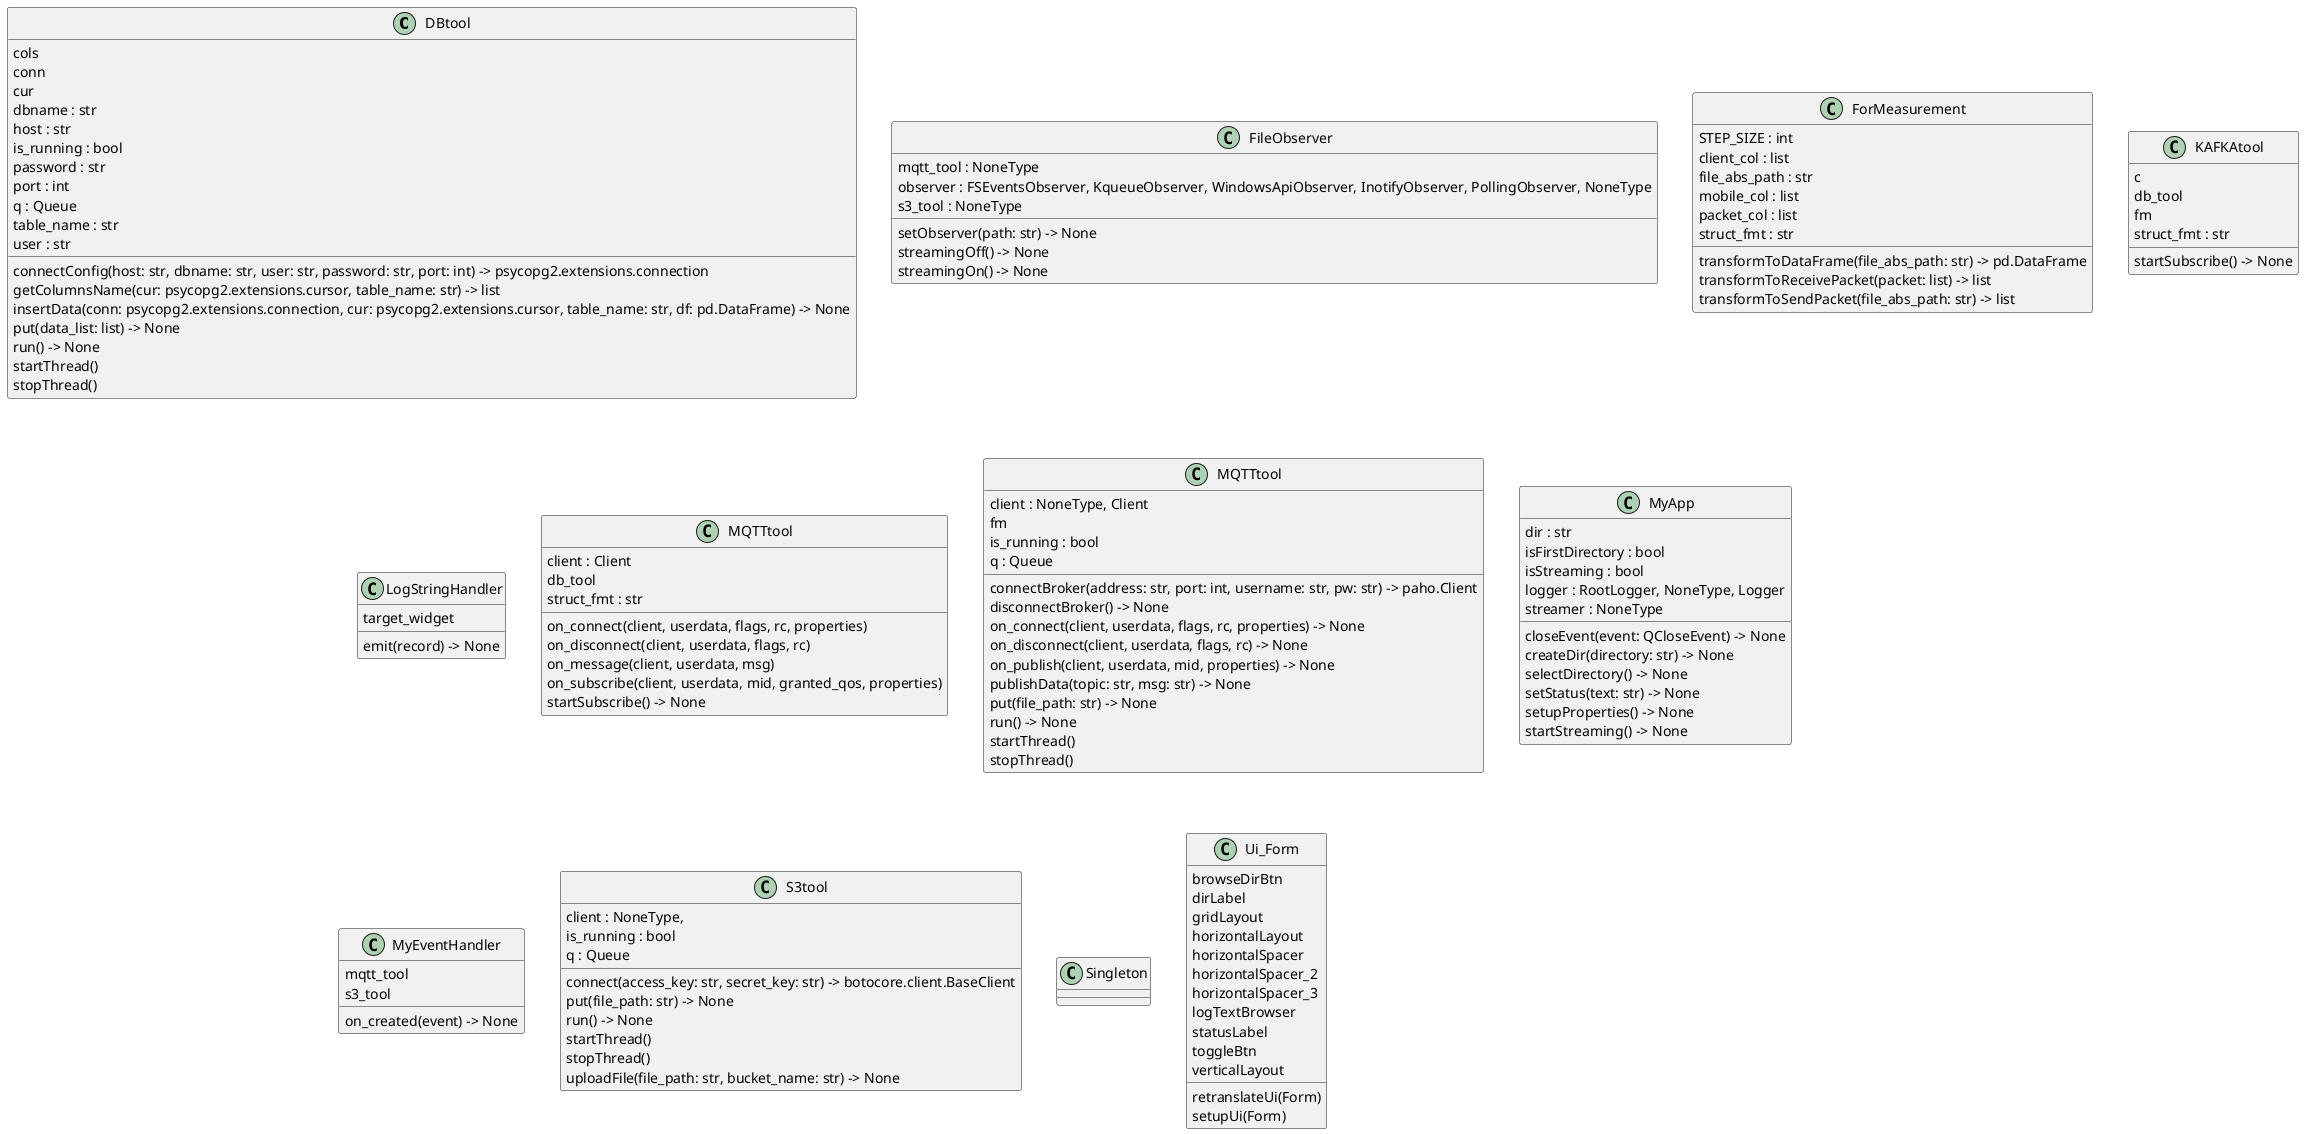@startuml classes_banf_sendreceive
set namespaceSeparator none
class "DBtool" as banf_sendreceive.utils.send_receive.db_inserter.DBtool {
  cols
  conn
  cur
  dbname : str
  host : str
  is_running : bool
  password : str
  port : int
  q : Queue
  table_name : str
  user : str
  connectConfig(host: str, dbname: str, user: str, password: str, port: int) -> psycopg2.extensions.connection
  getColumnsName(cur: psycopg2.extensions.cursor, table_name: str) -> list
  insertData(conn: psycopg2.extensions.connection, cur: psycopg2.extensions.cursor, table_name: str, df: pd.DataFrame) -> None
  put(data_list: list) -> None
  run() -> None
  startThread()
  stopThread()
}
class "FileObserver" as banf_sendreceive.utils.etc.observe.FileObserver {
  mqtt_tool : NoneType
  observer : FSEventsObserver, KqueueObserver, WindowsApiObserver, InotifyObserver, PollingObserver, NoneType
  s3_tool : NoneType
  setObserver(path: str) -> None
  streamingOff() -> None
  streamingOn() -> None
}
class "ForMeasurement" as banf_sendreceive.utils.preprocessing.ForMeasurement {
  STEP_SIZE : int
  client_col : list
  file_abs_path : str
  mobile_col : list
  packet_col : list
  struct_fmt : str
  transformToDataFrame(file_abs_path: str) -> pd.DataFrame
  transformToReceivePacket(packet: list) -> list
  transformToSendPacket(file_abs_path: str) -> list
}
class "KAFKAtool" as banf_sendreceive.utils.send_receive.kafka_consumer.KAFKAtool {
  c
  db_tool
  fm
  struct_fmt : str
  startSubscribe() -> None
}
class "LogStringHandler" as banf_sendreceive.sender_main.LogStringHandler {
  target_widget
  emit(record) -> None
}
class "MQTTtool" as banf_sendreceive.utils.send_receive.mqtt_receiver.MQTTtool {
  client : Client
  db_tool
  struct_fmt : str
  on_connect(client, userdata, flags, rc, properties)
  on_disconnect(client, userdata, flags, rc)
  on_message(client, userdata, msg)
  on_subscribe(client, userdata, mid, granted_qos, properties)
  startSubscribe() -> None
}
class "MQTTtool" as banf_sendreceive.utils.send_receive.mqtt_sender.MQTTtool {
  client : NoneType, Client
  fm
  is_running : bool
  q : Queue
  connectBroker(address: str, port: int, username: str, pw: str) -> paho.Client
  disconnectBroker() -> None
  on_connect(client, userdata, flags, rc, properties) -> None
  on_disconnect(client, userdata, flags, rc) -> None
  on_publish(client, userdata, mid, properties) -> None
  publishData(topic: str, msg: str) -> None
  put(file_path: str) -> None
  run() -> None
  startThread()
  stopThread()
}
class "MyApp" as banf_sendreceive.sender_main.MyApp {
  dir : str
  isFirstDirectory : bool
  isStreaming : bool
  logger : RootLogger, NoneType, Logger
  streamer : NoneType
  closeEvent(event: QCloseEvent) -> None
  createDir(directory: str) -> None
  selectDirectory() -> None
  setStatus(text: str) -> None
  setupProperties() -> None
  startStreaming() -> None
}
class "MyEventHandler" as banf_sendreceive.utils.etc.observe.MyEventHandler {
  mqtt_tool
  s3_tool
  on_created(event) -> None
}
class "S3tool" as banf_sendreceive.utils.send_receive.s3_sender.S3tool {
  client : NoneType, 
  is_running : bool
  q : Queue
  connect(access_key: str, secret_key: str) -> botocore.client.BaseClient
  put(file_path: str) -> None
  run() -> None
  startThread()
  stopThread()
  uploadFile(file_path: str, bucket_name: str) -> None
}
class "Singleton" as banf_sendreceive.utils.etc.pattern.Singleton {
}
class "Ui_Form" as banf_sendreceive.ui.MainWidget.Ui_Form {
  browseDirBtn
  dirLabel
  gridLayout
  horizontalLayout
  horizontalSpacer
  horizontalSpacer_2
  horizontalSpacer_3
  logTextBrowser
  statusLabel
  toggleBtn
  verticalLayout
  retranslateUi(Form)
  setupUi(Form)
}
@enduml
